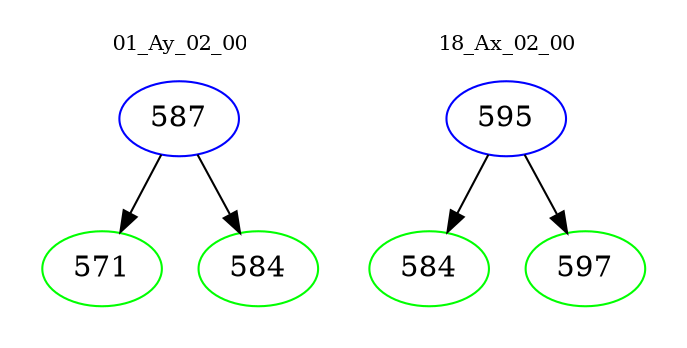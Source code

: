 digraph{
subgraph cluster_0 {
color = white
label = "01_Ay_02_00";
fontsize=10;
T0_587 [label="587", color="blue"]
T0_587 -> T0_571 [color="black"]
T0_571 [label="571", color="green"]
T0_587 -> T0_584 [color="black"]
T0_584 [label="584", color="green"]
}
subgraph cluster_1 {
color = white
label = "18_Ax_02_00";
fontsize=10;
T1_595 [label="595", color="blue"]
T1_595 -> T1_584 [color="black"]
T1_584 [label="584", color="green"]
T1_595 -> T1_597 [color="black"]
T1_597 [label="597", color="green"]
}
}
